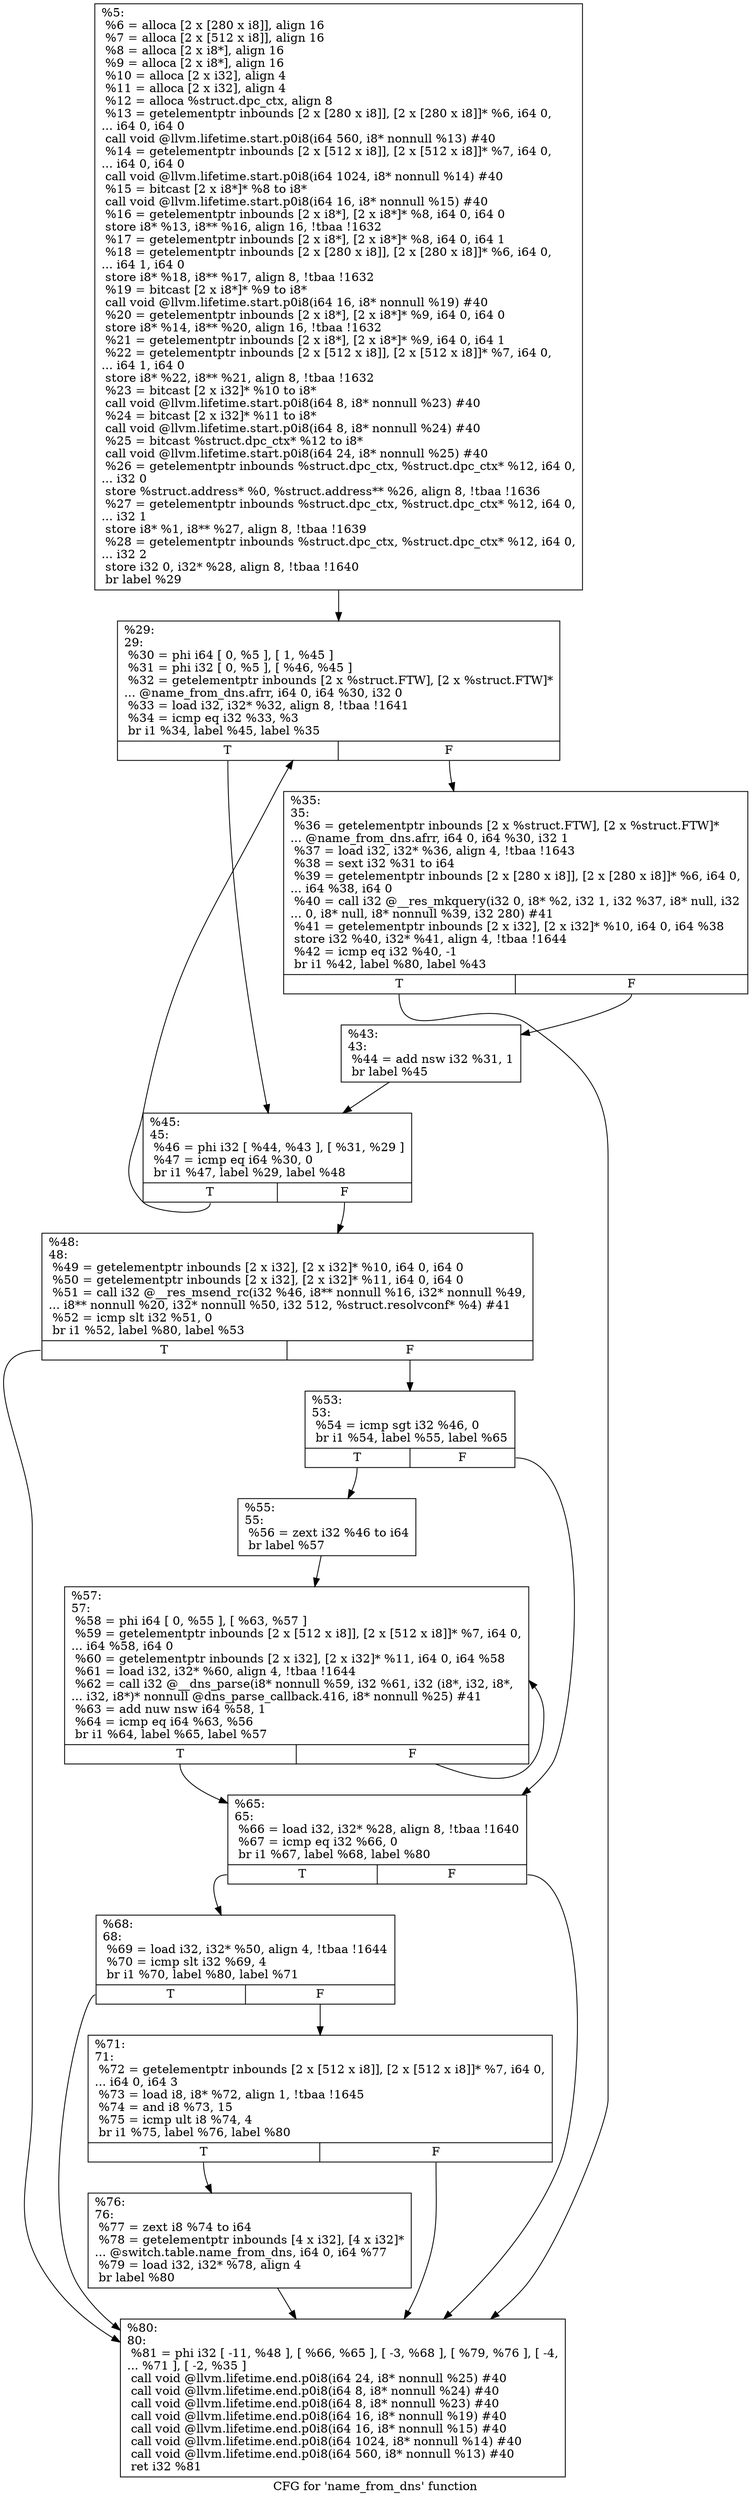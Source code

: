 digraph "CFG for 'name_from_dns' function" {
	label="CFG for 'name_from_dns' function";

	Node0x1a80610 [shape=record,label="{%5:\l  %6 = alloca [2 x [280 x i8]], align 16\l  %7 = alloca [2 x [512 x i8]], align 16\l  %8 = alloca [2 x i8*], align 16\l  %9 = alloca [2 x i8*], align 16\l  %10 = alloca [2 x i32], align 4\l  %11 = alloca [2 x i32], align 4\l  %12 = alloca %struct.dpc_ctx, align 8\l  %13 = getelementptr inbounds [2 x [280 x i8]], [2 x [280 x i8]]* %6, i64 0,\l... i64 0, i64 0\l  call void @llvm.lifetime.start.p0i8(i64 560, i8* nonnull %13) #40\l  %14 = getelementptr inbounds [2 x [512 x i8]], [2 x [512 x i8]]* %7, i64 0,\l... i64 0, i64 0\l  call void @llvm.lifetime.start.p0i8(i64 1024, i8* nonnull %14) #40\l  %15 = bitcast [2 x i8*]* %8 to i8*\l  call void @llvm.lifetime.start.p0i8(i64 16, i8* nonnull %15) #40\l  %16 = getelementptr inbounds [2 x i8*], [2 x i8*]* %8, i64 0, i64 0\l  store i8* %13, i8** %16, align 16, !tbaa !1632\l  %17 = getelementptr inbounds [2 x i8*], [2 x i8*]* %8, i64 0, i64 1\l  %18 = getelementptr inbounds [2 x [280 x i8]], [2 x [280 x i8]]* %6, i64 0,\l... i64 1, i64 0\l  store i8* %18, i8** %17, align 8, !tbaa !1632\l  %19 = bitcast [2 x i8*]* %9 to i8*\l  call void @llvm.lifetime.start.p0i8(i64 16, i8* nonnull %19) #40\l  %20 = getelementptr inbounds [2 x i8*], [2 x i8*]* %9, i64 0, i64 0\l  store i8* %14, i8** %20, align 16, !tbaa !1632\l  %21 = getelementptr inbounds [2 x i8*], [2 x i8*]* %9, i64 0, i64 1\l  %22 = getelementptr inbounds [2 x [512 x i8]], [2 x [512 x i8]]* %7, i64 0,\l... i64 1, i64 0\l  store i8* %22, i8** %21, align 8, !tbaa !1632\l  %23 = bitcast [2 x i32]* %10 to i8*\l  call void @llvm.lifetime.start.p0i8(i64 8, i8* nonnull %23) #40\l  %24 = bitcast [2 x i32]* %11 to i8*\l  call void @llvm.lifetime.start.p0i8(i64 8, i8* nonnull %24) #40\l  %25 = bitcast %struct.dpc_ctx* %12 to i8*\l  call void @llvm.lifetime.start.p0i8(i64 24, i8* nonnull %25) #40\l  %26 = getelementptr inbounds %struct.dpc_ctx, %struct.dpc_ctx* %12, i64 0,\l... i32 0\l  store %struct.address* %0, %struct.address** %26, align 8, !tbaa !1636\l  %27 = getelementptr inbounds %struct.dpc_ctx, %struct.dpc_ctx* %12, i64 0,\l... i32 1\l  store i8* %1, i8** %27, align 8, !tbaa !1639\l  %28 = getelementptr inbounds %struct.dpc_ctx, %struct.dpc_ctx* %12, i64 0,\l... i32 2\l  store i32 0, i32* %28, align 8, !tbaa !1640\l  br label %29\l}"];
	Node0x1a80610 -> Node0x1a807b0;
	Node0x1a807b0 [shape=record,label="{%29:\l29:                                               \l  %30 = phi i64 [ 0, %5 ], [ 1, %45 ]\l  %31 = phi i32 [ 0, %5 ], [ %46, %45 ]\l  %32 = getelementptr inbounds [2 x %struct.FTW], [2 x %struct.FTW]*\l... @name_from_dns.afrr, i64 0, i64 %30, i32 0\l  %33 = load i32, i32* %32, align 8, !tbaa !1641\l  %34 = icmp eq i32 %33, %3\l  br i1 %34, label %45, label %35\l|{<s0>T|<s1>F}}"];
	Node0x1a807b0:s0 -> Node0x1a808a0;
	Node0x1a807b0:s1 -> Node0x1a80800;
	Node0x1a80800 [shape=record,label="{%35:\l35:                                               \l  %36 = getelementptr inbounds [2 x %struct.FTW], [2 x %struct.FTW]*\l... @name_from_dns.afrr, i64 0, i64 %30, i32 1\l  %37 = load i32, i32* %36, align 4, !tbaa !1643\l  %38 = sext i32 %31 to i64\l  %39 = getelementptr inbounds [2 x [280 x i8]], [2 x [280 x i8]]* %6, i64 0,\l... i64 %38, i64 0\l  %40 = call i32 @__res_mkquery(i32 0, i8* %2, i32 1, i32 %37, i8* null, i32\l... 0, i8* null, i8* nonnull %39, i32 280) #41\l  %41 = getelementptr inbounds [2 x i32], [2 x i32]* %10, i64 0, i64 %38\l  store i32 %40, i32* %41, align 4, !tbaa !1644\l  %42 = icmp eq i32 %40, -1\l  br i1 %42, label %80, label %43\l|{<s0>T|<s1>F}}"];
	Node0x1a80800:s0 -> Node0x1a80b70;
	Node0x1a80800:s1 -> Node0x1a80850;
	Node0x1a80850 [shape=record,label="{%43:\l43:                                               \l  %44 = add nsw i32 %31, 1\l  br label %45\l}"];
	Node0x1a80850 -> Node0x1a808a0;
	Node0x1a808a0 [shape=record,label="{%45:\l45:                                               \l  %46 = phi i32 [ %44, %43 ], [ %31, %29 ]\l  %47 = icmp eq i64 %30, 0\l  br i1 %47, label %29, label %48\l|{<s0>T|<s1>F}}"];
	Node0x1a808a0:s0 -> Node0x1a807b0;
	Node0x1a808a0:s1 -> Node0x1a808f0;
	Node0x1a808f0 [shape=record,label="{%48:\l48:                                               \l  %49 = getelementptr inbounds [2 x i32], [2 x i32]* %10, i64 0, i64 0\l  %50 = getelementptr inbounds [2 x i32], [2 x i32]* %11, i64 0, i64 0\l  %51 = call i32 @__res_msend_rc(i32 %46, i8** nonnull %16, i32* nonnull %49,\l... i8** nonnull %20, i32* nonnull %50, i32 512, %struct.resolvconf* %4) #41\l  %52 = icmp slt i32 %51, 0\l  br i1 %52, label %80, label %53\l|{<s0>T|<s1>F}}"];
	Node0x1a808f0:s0 -> Node0x1a80b70;
	Node0x1a808f0:s1 -> Node0x1a80940;
	Node0x1a80940 [shape=record,label="{%53:\l53:                                               \l  %54 = icmp sgt i32 %46, 0\l  br i1 %54, label %55, label %65\l|{<s0>T|<s1>F}}"];
	Node0x1a80940:s0 -> Node0x1a80990;
	Node0x1a80940:s1 -> Node0x1a80a30;
	Node0x1a80990 [shape=record,label="{%55:\l55:                                               \l  %56 = zext i32 %46 to i64\l  br label %57\l}"];
	Node0x1a80990 -> Node0x1a809e0;
	Node0x1a809e0 [shape=record,label="{%57:\l57:                                               \l  %58 = phi i64 [ 0, %55 ], [ %63, %57 ]\l  %59 = getelementptr inbounds [2 x [512 x i8]], [2 x [512 x i8]]* %7, i64 0,\l... i64 %58, i64 0\l  %60 = getelementptr inbounds [2 x i32], [2 x i32]* %11, i64 0, i64 %58\l  %61 = load i32, i32* %60, align 4, !tbaa !1644\l  %62 = call i32 @__dns_parse(i8* nonnull %59, i32 %61, i32 (i8*, i32, i8*,\l... i32, i8*)* nonnull @dns_parse_callback.416, i8* nonnull %25) #41\l  %63 = add nuw nsw i64 %58, 1\l  %64 = icmp eq i64 %63, %56\l  br i1 %64, label %65, label %57\l|{<s0>T|<s1>F}}"];
	Node0x1a809e0:s0 -> Node0x1a80a30;
	Node0x1a809e0:s1 -> Node0x1a809e0;
	Node0x1a80a30 [shape=record,label="{%65:\l65:                                               \l  %66 = load i32, i32* %28, align 8, !tbaa !1640\l  %67 = icmp eq i32 %66, 0\l  br i1 %67, label %68, label %80\l|{<s0>T|<s1>F}}"];
	Node0x1a80a30:s0 -> Node0x1a80a80;
	Node0x1a80a30:s1 -> Node0x1a80b70;
	Node0x1a80a80 [shape=record,label="{%68:\l68:                                               \l  %69 = load i32, i32* %50, align 4, !tbaa !1644\l  %70 = icmp slt i32 %69, 4\l  br i1 %70, label %80, label %71\l|{<s0>T|<s1>F}}"];
	Node0x1a80a80:s0 -> Node0x1a80b70;
	Node0x1a80a80:s1 -> Node0x1a80ad0;
	Node0x1a80ad0 [shape=record,label="{%71:\l71:                                               \l  %72 = getelementptr inbounds [2 x [512 x i8]], [2 x [512 x i8]]* %7, i64 0,\l... i64 0, i64 3\l  %73 = load i8, i8* %72, align 1, !tbaa !1645\l  %74 = and i8 %73, 15\l  %75 = icmp ult i8 %74, 4\l  br i1 %75, label %76, label %80\l|{<s0>T|<s1>F}}"];
	Node0x1a80ad0:s0 -> Node0x1a80b20;
	Node0x1a80ad0:s1 -> Node0x1a80b70;
	Node0x1a80b20 [shape=record,label="{%76:\l76:                                               \l  %77 = zext i8 %74 to i64\l  %78 = getelementptr inbounds [4 x i32], [4 x i32]*\l... @switch.table.name_from_dns, i64 0, i64 %77\l  %79 = load i32, i32* %78, align 4\l  br label %80\l}"];
	Node0x1a80b20 -> Node0x1a80b70;
	Node0x1a80b70 [shape=record,label="{%80:\l80:                                               \l  %81 = phi i32 [ -11, %48 ], [ %66, %65 ], [ -3, %68 ], [ %79, %76 ], [ -4,\l... %71 ], [ -2, %35 ]\l  call void @llvm.lifetime.end.p0i8(i64 24, i8* nonnull %25) #40\l  call void @llvm.lifetime.end.p0i8(i64 8, i8* nonnull %24) #40\l  call void @llvm.lifetime.end.p0i8(i64 8, i8* nonnull %23) #40\l  call void @llvm.lifetime.end.p0i8(i64 16, i8* nonnull %19) #40\l  call void @llvm.lifetime.end.p0i8(i64 16, i8* nonnull %15) #40\l  call void @llvm.lifetime.end.p0i8(i64 1024, i8* nonnull %14) #40\l  call void @llvm.lifetime.end.p0i8(i64 560, i8* nonnull %13) #40\l  ret i32 %81\l}"];
}
